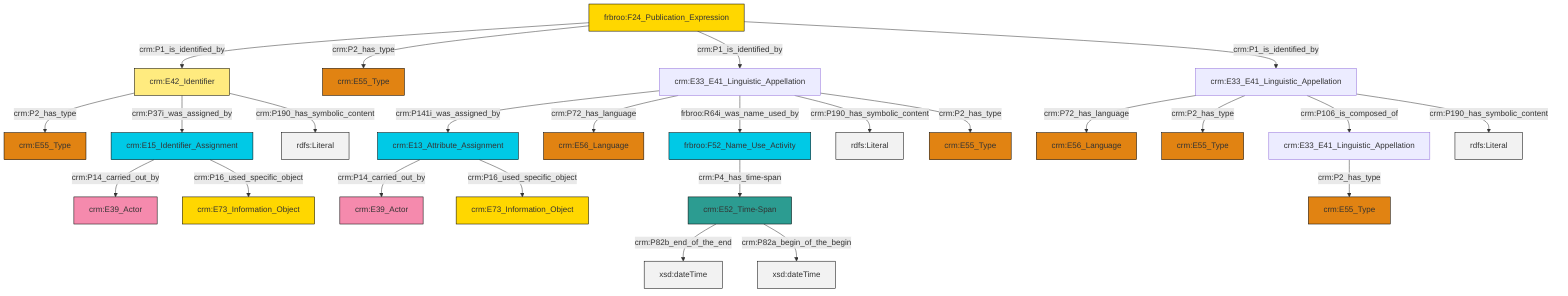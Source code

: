 graph TD
classDef Literal fill:#f2f2f2,stroke:#000000;
classDef CRM_Entity fill:#FFFFFF,stroke:#000000;
classDef Temporal_Entity fill:#00C9E6, stroke:#000000;
classDef Type fill:#E18312, stroke:#000000;
classDef Time-Span fill:#2C9C91, stroke:#000000;
classDef Appellation fill:#FFEB7F, stroke:#000000;
classDef Place fill:#008836, stroke:#000000;
classDef Persistent_Item fill:#B266B2, stroke:#000000;
classDef Conceptual_Object fill:#FFD700, stroke:#000000;
classDef Physical_Thing fill:#D2B48C, stroke:#000000;
classDef Actor fill:#f58aad, stroke:#000000;
classDef PC_Classes fill:#4ce600, stroke:#000000;
classDef Multi fill:#cccccc,stroke:#000000;

0["crm:E33_E41_Linguistic_Appellation"]:::Default -->|crm:P141i_was_assigned_by| 1["crm:E13_Attribute_Assignment"]:::Temporal_Entity
2["crm:E33_E41_Linguistic_Appellation"]:::Default -->|crm:P72_has_language| 3["crm:E56_Language"]:::Type
0["crm:E33_E41_Linguistic_Appellation"]:::Default -->|crm:P72_has_language| 4["crm:E56_Language"]:::Type
5["crm:E52_Time-Span"]:::Time-Span -->|crm:P82b_end_of_the_end| 6[xsd:dateTime]:::Literal
2["crm:E33_E41_Linguistic_Appellation"]:::Default -->|crm:P2_has_type| 8["crm:E55_Type"]:::Type
9["frbroo:F52_Name_Use_Activity"]:::Temporal_Entity -->|crm:P4_has_time-span| 5["crm:E52_Time-Span"]:::Time-Span
1["crm:E13_Attribute_Assignment"]:::Temporal_Entity -->|crm:P14_carried_out_by| 10["crm:E39_Actor"]:::Actor
1["crm:E13_Attribute_Assignment"]:::Temporal_Entity -->|crm:P16_used_specific_object| 11["crm:E73_Information_Object"]:::Conceptual_Object
5["crm:E52_Time-Span"]:::Time-Span -->|crm:P82a_begin_of_the_begin| 12[xsd:dateTime]:::Literal
2["crm:E33_E41_Linguistic_Appellation"]:::Default -->|crm:P106_is_composed_of| 20["crm:E33_E41_Linguistic_Appellation"]:::Default
13["crm:E15_Identifier_Assignment"]:::Temporal_Entity -->|crm:P14_carried_out_by| 24["crm:E39_Actor"]:::Actor
0["crm:E33_E41_Linguistic_Appellation"]:::Default -->|frbroo:R64i_was_name_used_by| 9["frbroo:F52_Name_Use_Activity"]:::Temporal_Entity
25["crm:E42_Identifier"]:::Appellation -->|crm:P2_has_type| 26["crm:E55_Type"]:::Type
29["frbroo:F24_Publication_Expression"]:::Conceptual_Object -->|crm:P1_is_identified_by| 25["crm:E42_Identifier"]:::Appellation
29["frbroo:F24_Publication_Expression"]:::Conceptual_Object -->|crm:P2_has_type| 30["crm:E55_Type"]:::Type
20["crm:E33_E41_Linguistic_Appellation"]:::Default -->|crm:P2_has_type| 31["crm:E55_Type"]:::Type
25["crm:E42_Identifier"]:::Appellation -->|crm:P37i_was_assigned_by| 13["crm:E15_Identifier_Assignment"]:::Temporal_Entity
0["crm:E33_E41_Linguistic_Appellation"]:::Default -->|crm:P190_has_symbolic_content| 36[rdfs:Literal]:::Literal
2["crm:E33_E41_Linguistic_Appellation"]:::Default -->|crm:P190_has_symbolic_content| 40[rdfs:Literal]:::Literal
0["crm:E33_E41_Linguistic_Appellation"]:::Default -->|crm:P2_has_type| 17["crm:E55_Type"]:::Type
29["frbroo:F24_Publication_Expression"]:::Conceptual_Object -->|crm:P1_is_identified_by| 0["crm:E33_E41_Linguistic_Appellation"]:::Default
29["frbroo:F24_Publication_Expression"]:::Conceptual_Object -->|crm:P1_is_identified_by| 2["crm:E33_E41_Linguistic_Appellation"]:::Default
25["crm:E42_Identifier"]:::Appellation -->|crm:P190_has_symbolic_content| 45[rdfs:Literal]:::Literal
13["crm:E15_Identifier_Assignment"]:::Temporal_Entity -->|crm:P16_used_specific_object| 22["crm:E73_Information_Object"]:::Conceptual_Object